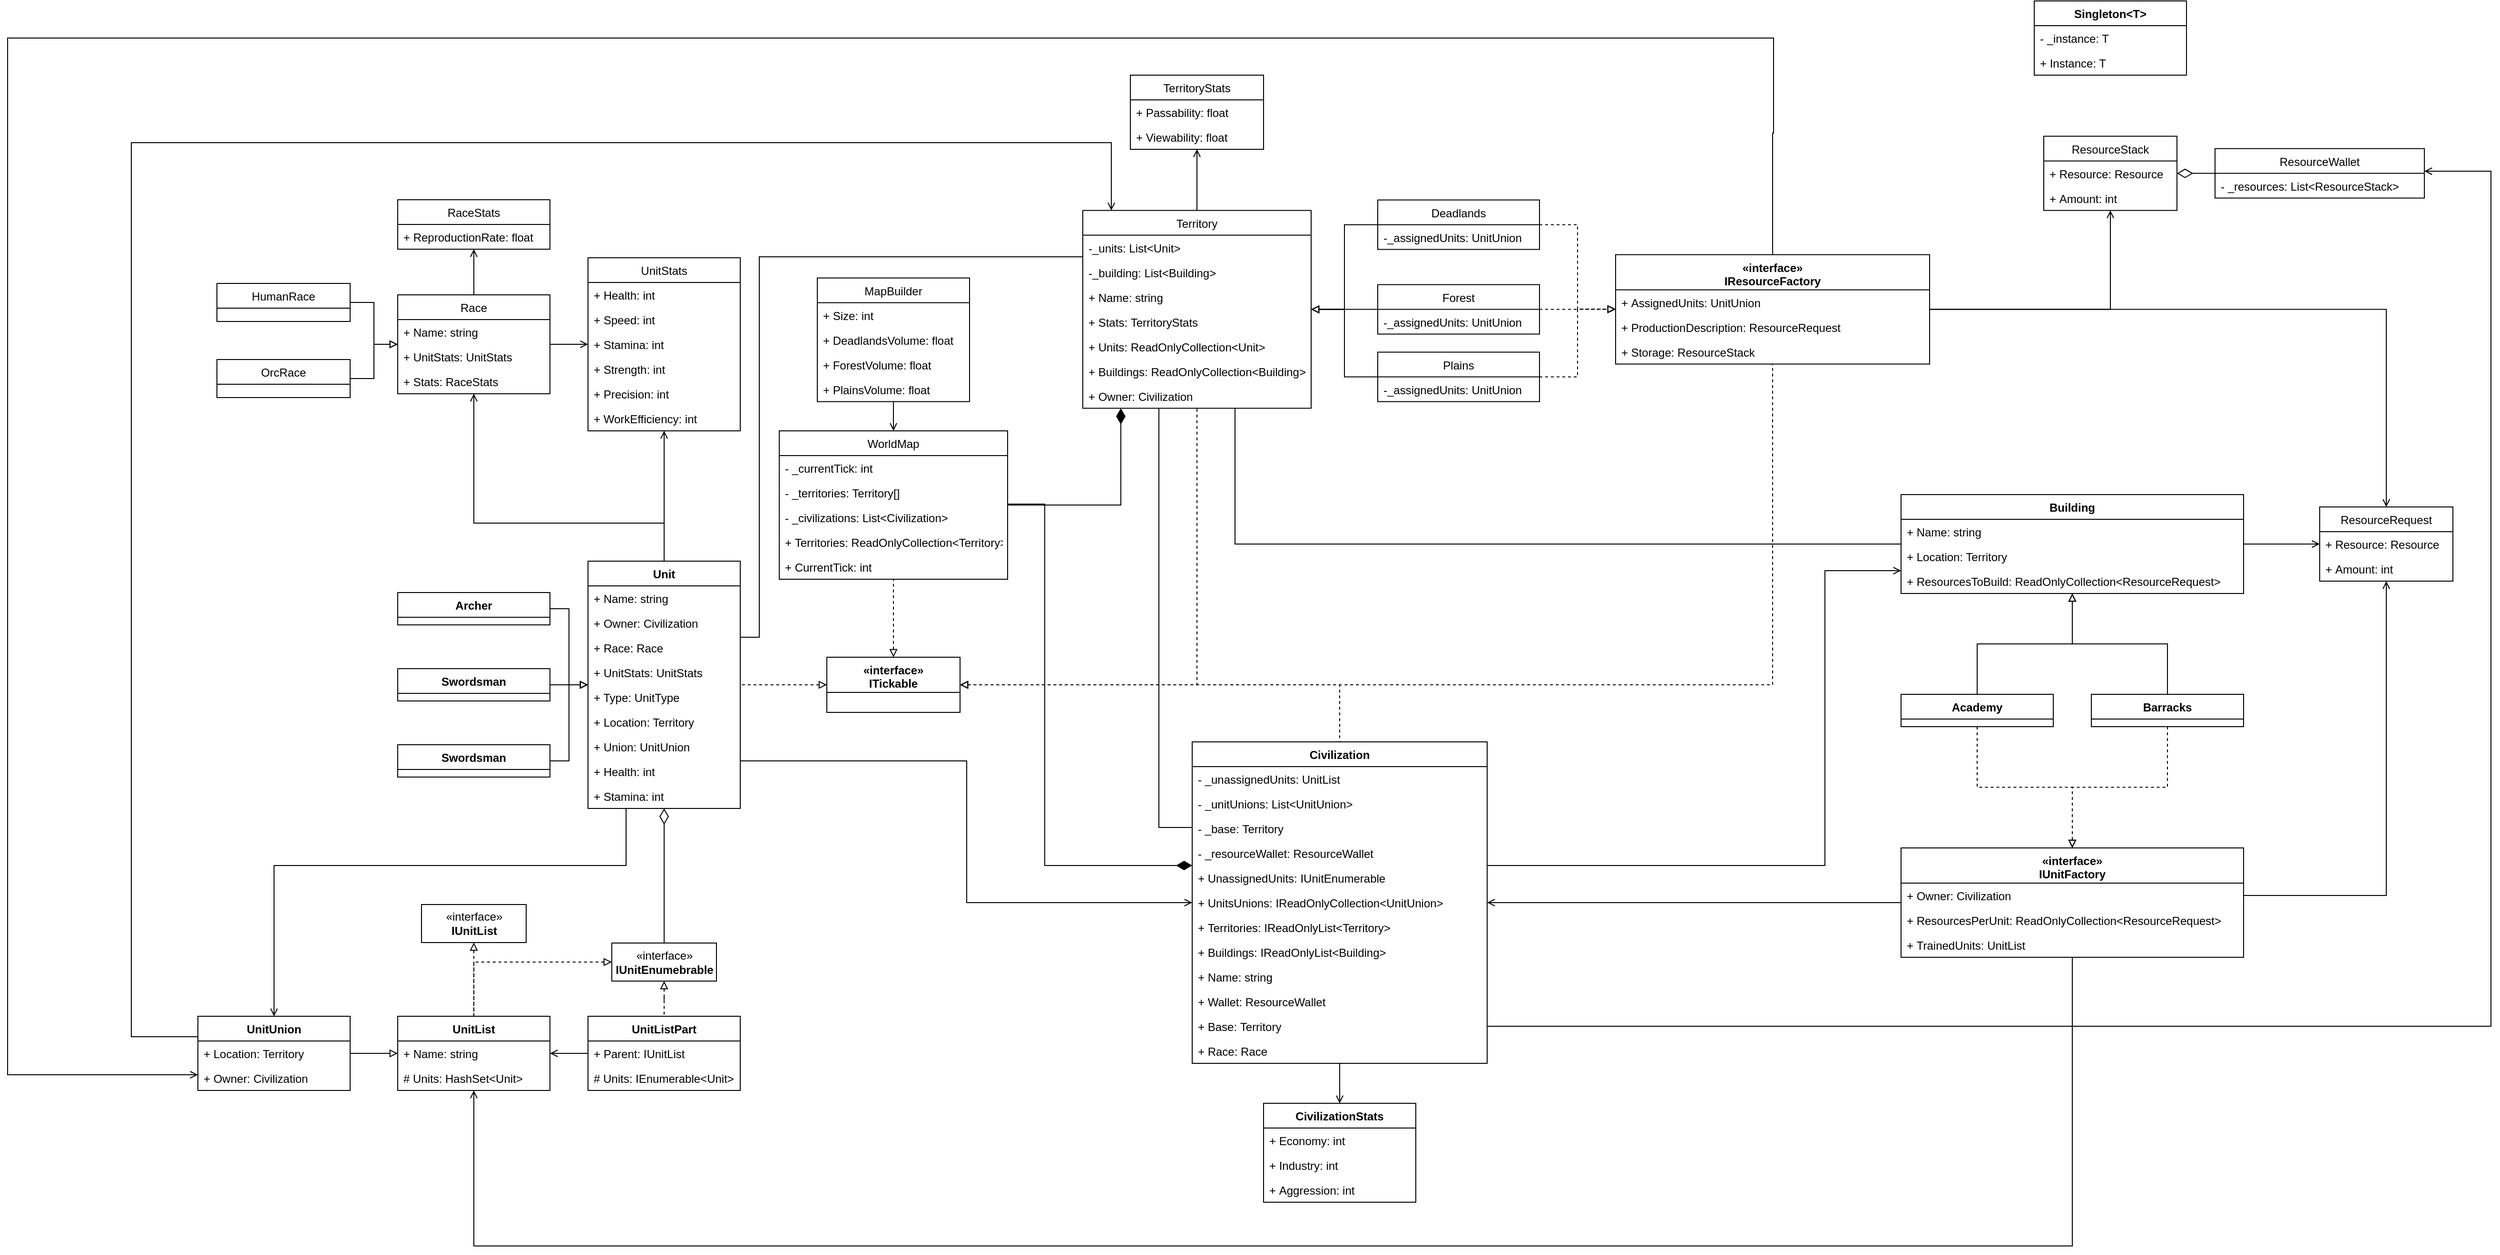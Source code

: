 <mxfile version="22.1.21" type="device">
  <diagram id="E22beOSA_Rtrl_2HzEDk" name="Страница 1">
    <mxGraphModel dx="2540" dy="1492" grid="1" gridSize="10" guides="1" tooltips="1" connect="1" arrows="1" fold="1" page="1" pageScale="1" pageWidth="827" pageHeight="1169" math="0" shadow="0">
      <root>
        <mxCell id="0" />
        <mxCell id="1" parent="0" />
        <mxCell id="HZ3qlkkEft9_iDEu5XRJ-214" style="edgeStyle=orthogonalEdgeStyle;rounded=0;orthogonalLoop=1;jettySize=auto;html=1;endArrow=open;endFill=0;" edge="1" parent="1" source="6" target="166">
          <mxGeometry relative="1" as="geometry" />
        </mxCell>
        <mxCell id="HZ3qlkkEft9_iDEu5XRJ-215" style="edgeStyle=orthogonalEdgeStyle;rounded=0;orthogonalLoop=1;jettySize=auto;html=1;endArrow=open;endFill=0;" edge="1" parent="1" source="6" target="108">
          <mxGeometry relative="1" as="geometry">
            <Array as="points">
              <mxPoint x="1120" y="1600" />
              <mxPoint x="920" y="1600" />
            </Array>
          </mxGeometry>
        </mxCell>
        <mxCell id="HZ3qlkkEft9_iDEu5XRJ-223" style="edgeStyle=orthogonalEdgeStyle;rounded=0;orthogonalLoop=1;jettySize=auto;html=1;endArrow=none;endFill=0;" edge="1" parent="1" source="6" target="130">
          <mxGeometry relative="1" as="geometry">
            <Array as="points">
              <mxPoint x="1220" y="1720" />
              <mxPoint x="1220" y="1320" />
            </Array>
          </mxGeometry>
        </mxCell>
        <mxCell id="HZ3qlkkEft9_iDEu5XRJ-224" style="edgeStyle=orthogonalEdgeStyle;rounded=0;orthogonalLoop=1;jettySize=auto;html=1;endArrow=open;endFill=0;" edge="1" parent="1" source="6" target="59">
          <mxGeometry relative="1" as="geometry">
            <Array as="points">
              <mxPoint x="1438" y="1850" />
              <mxPoint x="1438" y="1999" />
            </Array>
          </mxGeometry>
        </mxCell>
        <mxCell id="HZ3qlkkEft9_iDEu5XRJ-227" style="edgeStyle=orthogonalEdgeStyle;rounded=0;orthogonalLoop=1;jettySize=auto;html=1;endArrow=open;endFill=0;" edge="1" parent="1" source="6" target="46">
          <mxGeometry relative="1" as="geometry">
            <Array as="points">
              <mxPoint x="1080" y="1960" />
              <mxPoint x="710" y="1960" />
            </Array>
          </mxGeometry>
        </mxCell>
        <object label="Unit" hedietLinkedDataV1_path="../Units/Unit.cs" hedietLinkedDataV1_symbol="Unit" id="6">
          <mxCell style="swimlane;fontStyle=1;align=center;verticalAlign=top;childLayout=stackLayout;horizontal=1;startSize=26;horizontalStack=0;resizeParent=1;resizeParentMax=0;resizeLast=0;collapsible=1;marginBottom=0;" parent="1" vertex="1">
            <mxGeometry x="1040" y="1640" width="160" height="260" as="geometry">
              <mxRectangle x="260" y="160" width="60" height="30" as="alternateBounds" />
            </mxGeometry>
          </mxCell>
        </object>
        <mxCell id="7" value="+ Name: string" style="text;strokeColor=none;fillColor=none;align=left;verticalAlign=top;spacingLeft=4;spacingRight=4;overflow=hidden;rotatable=0;points=[[0,0.5],[1,0.5]];portConstraint=eastwest;" parent="6" vertex="1">
          <mxGeometry y="26" width="160" height="26" as="geometry" />
        </mxCell>
        <mxCell id="10" value="+ Owner: Civilization" style="text;strokeColor=none;fillColor=none;align=left;verticalAlign=top;spacingLeft=4;spacingRight=4;overflow=hidden;rotatable=0;points=[[0,0.5],[1,0.5]];portConstraint=eastwest;" parent="6" vertex="1">
          <mxGeometry y="52" width="160" height="26" as="geometry" />
        </mxCell>
        <mxCell id="13" value="+ Race: Race" style="text;strokeColor=none;fillColor=none;align=left;verticalAlign=top;spacingLeft=4;spacingRight=4;overflow=hidden;rotatable=0;points=[[0,0.5],[1,0.5]];portConstraint=eastwest;" parent="6" vertex="1">
          <mxGeometry y="78" width="160" height="26" as="geometry" />
        </mxCell>
        <mxCell id="14" value="+ UnitStats: UnitStats" style="text;strokeColor=none;fillColor=none;align=left;verticalAlign=top;spacingLeft=4;spacingRight=4;overflow=hidden;rotatable=0;points=[[0,0.5],[1,0.5]];portConstraint=eastwest;" parent="6" vertex="1">
          <mxGeometry y="104" width="160" height="26" as="geometry" />
        </mxCell>
        <mxCell id="32" value="+ Type: UnitType" style="text;strokeColor=none;fillColor=none;align=left;verticalAlign=top;spacingLeft=4;spacingRight=4;overflow=hidden;rotatable=0;points=[[0,0.5],[1,0.5]];portConstraint=eastwest;" parent="6" vertex="1">
          <mxGeometry y="130" width="160" height="26" as="geometry" />
        </mxCell>
        <mxCell id="15" value="+ Location: Territory" style="text;strokeColor=none;fillColor=none;align=left;verticalAlign=top;spacingLeft=4;spacingRight=4;overflow=hidden;rotatable=0;points=[[0,0.5],[1,0.5]];portConstraint=eastwest;" parent="6" vertex="1">
          <mxGeometry y="156" width="160" height="26" as="geometry" />
        </mxCell>
        <mxCell id="17" value="+ Union: UnitUnion" style="text;strokeColor=none;fillColor=none;align=left;verticalAlign=top;spacingLeft=4;spacingRight=4;overflow=hidden;rotatable=0;points=[[0,0.5],[1,0.5]];portConstraint=eastwest;" parent="6" vertex="1">
          <mxGeometry y="182" width="160" height="26" as="geometry" />
        </mxCell>
        <mxCell id="18" value="+ Health: int" style="text;strokeColor=none;fillColor=none;align=left;verticalAlign=top;spacingLeft=4;spacingRight=4;overflow=hidden;rotatable=0;points=[[0,0.5],[1,0.5]];portConstraint=eastwest;" parent="6" vertex="1">
          <mxGeometry y="208" width="160" height="26" as="geometry" />
        </mxCell>
        <mxCell id="12" value="+ Stamina: int" style="text;strokeColor=none;fillColor=none;align=left;verticalAlign=top;spacingLeft=4;spacingRight=4;overflow=hidden;rotatable=0;points=[[0,0.5],[1,0.5]];portConstraint=eastwest;" parent="6" vertex="1">
          <mxGeometry y="234" width="160" height="26" as="geometry" />
        </mxCell>
        <mxCell id="HZ3qlkkEft9_iDEu5XRJ-181" style="edgeStyle=orthogonalEdgeStyle;rounded=0;orthogonalLoop=1;jettySize=auto;html=1;endArrow=block;endFill=0;" edge="1" parent="1" source="19" target="6">
          <mxGeometry relative="1" as="geometry" />
        </mxCell>
        <object label="Archer" hedietLinkedDataV1_path="../Units/Unit.cs" hedietLinkedDataV1_symbol="Unit" id="19">
          <mxCell style="swimlane;fontStyle=1;align=center;verticalAlign=top;childLayout=stackLayout;horizontal=1;startSize=26;horizontalStack=0;resizeParent=1;resizeParentMax=0;resizeLast=0;collapsible=1;marginBottom=0;" parent="1" vertex="1">
            <mxGeometry x="840" y="1673" width="160" height="34" as="geometry">
              <mxRectangle x="380" y="40" width="60" height="30" as="alternateBounds" />
            </mxGeometry>
          </mxCell>
        </object>
        <mxCell id="HZ3qlkkEft9_iDEu5XRJ-183" style="edgeStyle=orthogonalEdgeStyle;rounded=0;orthogonalLoop=1;jettySize=auto;html=1;endArrow=block;endFill=0;" edge="1" parent="1" source="30" target="6">
          <mxGeometry relative="1" as="geometry" />
        </mxCell>
        <object label="Swordsman" hedietLinkedDataV1_path="../Units/Unit.cs" hedietLinkedDataV1_symbol="Unit" id="30">
          <mxCell style="swimlane;fontStyle=1;align=center;verticalAlign=top;childLayout=stackLayout;horizontal=1;startSize=26;horizontalStack=0;resizeParent=1;resizeParentMax=0;resizeLast=0;collapsible=1;marginBottom=0;" parent="1" vertex="1">
            <mxGeometry x="840" y="1833" width="160" height="34" as="geometry">
              <mxRectangle x="380" y="40" width="60" height="30" as="alternateBounds" />
            </mxGeometry>
          </mxCell>
        </object>
        <mxCell id="HZ3qlkkEft9_iDEu5XRJ-182" style="edgeStyle=orthogonalEdgeStyle;rounded=0;orthogonalLoop=1;jettySize=auto;html=1;endArrow=block;endFill=0;" edge="1" parent="1" source="33" target="6">
          <mxGeometry relative="1" as="geometry" />
        </mxCell>
        <object label="Swordsman" hedietLinkedDataV1_path="../Units/Unit.cs" hedietLinkedDataV1_symbol="Unit" id="33">
          <mxCell style="swimlane;fontStyle=1;align=center;verticalAlign=top;childLayout=stackLayout;horizontal=1;startSize=26;horizontalStack=0;resizeParent=1;resizeParentMax=0;resizeLast=0;collapsible=1;marginBottom=0;" parent="1" vertex="1">
            <mxGeometry x="840" y="1753" width="160" height="34" as="geometry">
              <mxRectangle x="380" y="40" width="60" height="30" as="alternateBounds" />
            </mxGeometry>
          </mxCell>
        </object>
        <mxCell id="HZ3qlkkEft9_iDEu5XRJ-175" style="edgeStyle=orthogonalEdgeStyle;rounded=0;orthogonalLoop=1;jettySize=auto;html=1;dashed=1;endArrow=none;endFill=0;startArrow=block;startFill=0;" edge="1" parent="1" source="36" target="38">
          <mxGeometry relative="1" as="geometry">
            <mxPoint x="1010" y="2021.5" as="sourcePoint" />
            <Array as="points">
              <mxPoint x="920" y="2061.5" />
            </Array>
          </mxGeometry>
        </mxCell>
        <mxCell id="HZ3qlkkEft9_iDEu5XRJ-176" style="edgeStyle=orthogonalEdgeStyle;rounded=0;orthogonalLoop=1;jettySize=auto;html=1;dashed=1;endArrow=none;endFill=0;startArrow=block;startFill=0;" edge="1" parent="1" source="36" target="43">
          <mxGeometry relative="1" as="geometry" />
        </mxCell>
        <mxCell id="HZ3qlkkEft9_iDEu5XRJ-207" style="edgeStyle=orthogonalEdgeStyle;rounded=0;orthogonalLoop=1;jettySize=auto;html=1;endArrow=diamondThin;endFill=0;endSize=14;" edge="1" parent="1" source="36" target="6">
          <mxGeometry relative="1" as="geometry" />
        </mxCell>
        <mxCell id="36" value="«interface»&lt;br&gt;&lt;b&gt;IUnitEnumebrable&lt;/b&gt;" style="html=1;" parent="1" vertex="1">
          <mxGeometry x="1065" y="2041.5" width="110" height="40" as="geometry" />
        </mxCell>
        <mxCell id="HZ3qlkkEft9_iDEu5XRJ-178" style="edgeStyle=orthogonalEdgeStyle;rounded=0;orthogonalLoop=1;jettySize=auto;html=1;dashed=1;endArrow=none;endFill=0;startArrow=block;startFill=0;" edge="1" parent="1" source="37" target="38">
          <mxGeometry relative="1" as="geometry" />
        </mxCell>
        <mxCell id="37" value="«interface»&lt;br&gt;&lt;b&gt;IUnitList&lt;/b&gt;" style="html=1;" parent="1" vertex="1">
          <mxGeometry x="865" y="2001" width="110" height="40" as="geometry" />
        </mxCell>
        <mxCell id="38" value="UnitList" style="swimlane;fontStyle=1;align=center;verticalAlign=top;childLayout=stackLayout;horizontal=1;startSize=26;horizontalStack=0;resizeParent=1;resizeParentMax=0;resizeLast=0;collapsible=1;marginBottom=0;" parent="1" vertex="1">
          <mxGeometry x="840" y="2118.5" width="160" height="78" as="geometry" />
        </mxCell>
        <mxCell id="39" value="+ Name: string" style="text;strokeColor=none;fillColor=none;align=left;verticalAlign=top;spacingLeft=4;spacingRight=4;overflow=hidden;rotatable=0;points=[[0,0.5],[1,0.5]];portConstraint=eastwest;" parent="38" vertex="1">
          <mxGeometry y="26" width="160" height="26" as="geometry" />
        </mxCell>
        <mxCell id="42" value="# Units: HashSet&lt;Unit&gt;" style="text;strokeColor=none;fillColor=none;align=left;verticalAlign=top;spacingLeft=4;spacingRight=4;overflow=hidden;rotatable=0;points=[[0,0.5],[1,0.5]];portConstraint=eastwest;" parent="38" vertex="1">
          <mxGeometry y="52" width="160" height="26" as="geometry" />
        </mxCell>
        <mxCell id="HZ3qlkkEft9_iDEu5XRJ-229" style="edgeStyle=orthogonalEdgeStyle;rounded=0;orthogonalLoop=1;jettySize=auto;html=1;endArrow=open;endFill=0;" edge="1" parent="1" source="43" target="38">
          <mxGeometry relative="1" as="geometry" />
        </mxCell>
        <mxCell id="43" value="UnitListPart" style="swimlane;fontStyle=1;align=center;verticalAlign=top;childLayout=stackLayout;horizontal=1;startSize=26;horizontalStack=0;resizeParent=1;resizeParentMax=0;resizeLast=0;collapsible=1;marginBottom=0;" parent="1" vertex="1">
          <mxGeometry x="1040" y="2118.5" width="160" height="78" as="geometry" />
        </mxCell>
        <mxCell id="44" value="+ Parent: IUnitList" style="text;strokeColor=none;fillColor=none;align=left;verticalAlign=top;spacingLeft=4;spacingRight=4;overflow=hidden;rotatable=0;points=[[0,0.5],[1,0.5]];portConstraint=eastwest;" parent="43" vertex="1">
          <mxGeometry y="26" width="160" height="26" as="geometry" />
        </mxCell>
        <mxCell id="45" value="# Units: IEnumerable&lt;Unit&gt;" style="text;strokeColor=none;fillColor=none;align=left;verticalAlign=top;spacingLeft=4;spacingRight=4;overflow=hidden;rotatable=0;points=[[0,0.5],[1,0.5]];portConstraint=eastwest;" parent="43" vertex="1">
          <mxGeometry y="52" width="160" height="26" as="geometry" />
        </mxCell>
        <mxCell id="HZ3qlkkEft9_iDEu5XRJ-180" style="edgeStyle=orthogonalEdgeStyle;rounded=0;orthogonalLoop=1;jettySize=auto;html=1;endArrow=block;endFill=0;" edge="1" parent="1" source="46" target="38">
          <mxGeometry relative="1" as="geometry" />
        </mxCell>
        <mxCell id="HZ3qlkkEft9_iDEu5XRJ-228" style="edgeStyle=orthogonalEdgeStyle;rounded=0;orthogonalLoop=1;jettySize=auto;html=1;endArrow=open;endFill=0;" edge="1" parent="1" source="46" target="130">
          <mxGeometry relative="1" as="geometry">
            <mxPoint x="520" y="1100" as="targetPoint" />
            <Array as="points">
              <mxPoint x="560" y="2140" />
              <mxPoint x="560" y="1200" />
              <mxPoint x="1590" y="1200" />
            </Array>
          </mxGeometry>
        </mxCell>
        <mxCell id="46" value="UnitUnion" style="swimlane;fontStyle=1;align=center;verticalAlign=top;childLayout=stackLayout;horizontal=1;startSize=26;horizontalStack=0;resizeParent=1;resizeParentMax=0;resizeLast=0;collapsible=1;marginBottom=0;" parent="1" vertex="1">
          <mxGeometry x="630" y="2118.5" width="160" height="78" as="geometry" />
        </mxCell>
        <mxCell id="47" value="+ Location: Territory" style="text;strokeColor=none;fillColor=none;align=left;verticalAlign=top;spacingLeft=4;spacingRight=4;overflow=hidden;rotatable=0;points=[[0,0.5],[1,0.5]];portConstraint=eastwest;" parent="46" vertex="1">
          <mxGeometry y="26" width="160" height="26" as="geometry" />
        </mxCell>
        <mxCell id="49" value="+ Owner: Civilization" style="text;strokeColor=none;fillColor=none;align=left;verticalAlign=top;spacingLeft=4;spacingRight=4;overflow=hidden;rotatable=0;points=[[0,0.5],[1,0.5]];portConstraint=eastwest;" parent="46" vertex="1">
          <mxGeometry y="52" width="160" height="26" as="geometry" />
        </mxCell>
        <mxCell id="HZ3qlkkEft9_iDEu5XRJ-219" style="edgeStyle=orthogonalEdgeStyle;rounded=0;orthogonalLoop=1;jettySize=auto;html=1;endArrow=open;endFill=0;" edge="1" parent="1" source="50" target="121">
          <mxGeometry relative="1" as="geometry" />
        </mxCell>
        <mxCell id="HZ3qlkkEft9_iDEu5XRJ-226" style="edgeStyle=orthogonalEdgeStyle;rounded=0;orthogonalLoop=1;jettySize=auto;html=1;endArrow=none;endFill=0;" edge="1" parent="1" source="50" target="130">
          <mxGeometry relative="1" as="geometry">
            <Array as="points">
              <mxPoint x="1720" y="1622" />
            </Array>
          </mxGeometry>
        </mxCell>
        <mxCell id="50" value="Building" style="swimlane;fontStyle=1;align=center;verticalAlign=top;childLayout=stackLayout;horizontal=1;startSize=26;horizontalStack=0;resizeParent=1;resizeParentMax=0;resizeLast=0;collapsible=1;marginBottom=0;" parent="1" vertex="1">
          <mxGeometry x="2420" y="1570" width="360" height="104" as="geometry" />
        </mxCell>
        <mxCell id="51" value="+ Name: string " style="text;strokeColor=none;fillColor=none;align=left;verticalAlign=top;spacingLeft=4;spacingRight=4;overflow=hidden;rotatable=0;points=[[0,0.5],[1,0.5]];portConstraint=eastwest;" parent="50" vertex="1">
          <mxGeometry y="26" width="360" height="26" as="geometry" />
        </mxCell>
        <mxCell id="54" value="+ Location: Territory " style="text;strokeColor=none;fillColor=none;align=left;verticalAlign=top;spacingLeft=4;spacingRight=4;overflow=hidden;rotatable=0;points=[[0,0.5],[1,0.5]];portConstraint=eastwest;" parent="50" vertex="1">
          <mxGeometry y="52" width="360" height="26" as="geometry" />
        </mxCell>
        <mxCell id="55" value="+ ResourcesToBuild: ReadOnlyCollection&lt;ResourceRequest&gt; " style="text;strokeColor=none;fillColor=none;align=left;verticalAlign=top;spacingLeft=4;spacingRight=4;overflow=hidden;rotatable=0;points=[[0,0.5],[1,0.5]];portConstraint=eastwest;" parent="50" vertex="1">
          <mxGeometry y="78" width="360" height="26" as="geometry" />
        </mxCell>
        <mxCell id="HZ3qlkkEft9_iDEu5XRJ-184" style="edgeStyle=orthogonalEdgeStyle;rounded=0;orthogonalLoop=1;jettySize=auto;html=1;endArrow=block;endFill=0;" edge="1" parent="1" source="57" target="50">
          <mxGeometry relative="1" as="geometry" />
        </mxCell>
        <mxCell id="HZ3qlkkEft9_iDEu5XRJ-186" style="edgeStyle=orthogonalEdgeStyle;rounded=0;orthogonalLoop=1;jettySize=auto;html=1;endArrow=block;endFill=0;dashed=1;" edge="1" parent="1" source="57" target="99">
          <mxGeometry relative="1" as="geometry" />
        </mxCell>
        <object label="Academy" hedietLinkedDataV1_path="../Units/Unit.cs" hedietLinkedDataV1_symbol="Unit" id="57">
          <mxCell style="swimlane;fontStyle=1;align=center;verticalAlign=top;childLayout=stackLayout;horizontal=1;startSize=26;horizontalStack=0;resizeParent=1;resizeParentMax=0;resizeLast=0;collapsible=1;marginBottom=0;" parent="1" vertex="1">
            <mxGeometry x="2420" y="1780" width="160" height="34" as="geometry">
              <mxRectangle x="380" y="40" width="60" height="30" as="alternateBounds" />
            </mxGeometry>
          </mxCell>
        </object>
        <mxCell id="HZ3qlkkEft9_iDEu5XRJ-185" style="edgeStyle=orthogonalEdgeStyle;rounded=0;orthogonalLoop=1;jettySize=auto;html=1;endArrow=block;endFill=0;" edge="1" parent="1" source="58" target="50">
          <mxGeometry relative="1" as="geometry" />
        </mxCell>
        <mxCell id="HZ3qlkkEft9_iDEu5XRJ-187" style="edgeStyle=orthogonalEdgeStyle;rounded=0;orthogonalLoop=1;jettySize=auto;html=1;endArrow=block;endFill=0;dashed=1;" edge="1" parent="1" source="58" target="99">
          <mxGeometry relative="1" as="geometry" />
        </mxCell>
        <object label="Barracks" hedietLinkedDataV1_path="../Units/Unit.cs" hedietLinkedDataV1_symbol="Unit" id="58">
          <mxCell style="swimlane;fontStyle=1;align=center;verticalAlign=top;childLayout=stackLayout;horizontal=1;startSize=26;horizontalStack=0;resizeParent=1;resizeParentMax=0;resizeLast=0;collapsible=1;marginBottom=0;" parent="1" vertex="1">
            <mxGeometry x="2620" y="1780" width="160" height="34" as="geometry">
              <mxRectangle x="380" y="40" width="60" height="30" as="alternateBounds" />
            </mxGeometry>
          </mxCell>
        </object>
        <mxCell id="HZ3qlkkEft9_iDEu5XRJ-210" style="edgeStyle=orthogonalEdgeStyle;rounded=0;orthogonalLoop=1;jettySize=auto;html=1;endArrow=open;endFill=0;" edge="1" parent="1" source="59" target="85">
          <mxGeometry relative="1" as="geometry" />
        </mxCell>
        <mxCell id="HZ3qlkkEft9_iDEu5XRJ-240" style="edgeStyle=orthogonalEdgeStyle;rounded=0;orthogonalLoop=1;jettySize=auto;html=1;endArrow=open;endFill=0;" edge="1" parent="1" source="59" target="50">
          <mxGeometry relative="1" as="geometry">
            <Array as="points">
              <mxPoint x="2340" y="1960" />
              <mxPoint x="2340" y="1650" />
            </Array>
          </mxGeometry>
        </mxCell>
        <object label="Civilization" hedietLinkedDataV1_path="../Units/Unit.cs" hedietLinkedDataV1_symbol="Unit" id="59">
          <mxCell style="swimlane;fontStyle=1;align=center;verticalAlign=top;childLayout=stackLayout;horizontal=1;startSize=26;horizontalStack=0;resizeParent=1;resizeParentMax=0;resizeLast=0;collapsible=1;marginBottom=0;" parent="1" vertex="1">
            <mxGeometry x="1675" y="1830" width="310" height="338" as="geometry">
              <mxRectangle x="260" y="160" width="60" height="30" as="alternateBounds" />
            </mxGeometry>
          </mxCell>
        </object>
        <mxCell id="60" value="- _unassignedUnits: UnitList" style="text;strokeColor=none;fillColor=none;align=left;verticalAlign=top;spacingLeft=4;spacingRight=4;overflow=hidden;rotatable=0;points=[[0,0.5],[1,0.5]];portConstraint=eastwest;" parent="59" vertex="1">
          <mxGeometry y="26" width="310" height="26" as="geometry" />
        </mxCell>
        <mxCell id="69" value="- _unitUnions: List&lt;UnitUnion&gt;" style="text;strokeColor=none;fillColor=none;align=left;verticalAlign=top;spacingLeft=4;spacingRight=4;overflow=hidden;rotatable=0;points=[[0,0.5],[1,0.5]];portConstraint=eastwest;" parent="59" vertex="1">
          <mxGeometry y="52" width="310" height="26" as="geometry" />
        </mxCell>
        <mxCell id="70" value="- _base: Territory" style="text;strokeColor=none;fillColor=none;align=left;verticalAlign=top;spacingLeft=4;spacingRight=4;overflow=hidden;rotatable=0;points=[[0,0.5],[1,0.5]];portConstraint=eastwest;" parent="59" vertex="1">
          <mxGeometry y="78" width="310" height="26" as="geometry" />
        </mxCell>
        <mxCell id="71" value="- _resourceWallet: ResourceWallet" style="text;strokeColor=none;fillColor=none;align=left;verticalAlign=top;spacingLeft=4;spacingRight=4;overflow=hidden;rotatable=0;points=[[0,0.5],[1,0.5]];portConstraint=eastwest;" parent="59" vertex="1">
          <mxGeometry y="104" width="310" height="26" as="geometry" />
        </mxCell>
        <mxCell id="76" value="+ UnassignedUnits: IUnitEnumerable" style="text;strokeColor=none;fillColor=none;align=left;verticalAlign=top;spacingLeft=4;spacingRight=4;overflow=hidden;rotatable=0;points=[[0,0.5],[1,0.5]];portConstraint=eastwest;" parent="59" vertex="1">
          <mxGeometry y="130" width="310" height="26" as="geometry" />
        </mxCell>
        <mxCell id="77" value="+ UnitsUnions: IReadOnlyCollection&lt;UnitUnion&gt;" style="text;strokeColor=none;fillColor=none;align=left;verticalAlign=top;spacingLeft=4;spacingRight=4;overflow=hidden;rotatable=0;points=[[0,0.5],[1,0.5]];portConstraint=eastwest;" parent="59" vertex="1">
          <mxGeometry y="156" width="310" height="26" as="geometry" />
        </mxCell>
        <mxCell id="78" value="+ Territories: IReadOnlyList&lt;Territory&gt;" style="text;strokeColor=none;fillColor=none;align=left;verticalAlign=top;spacingLeft=4;spacingRight=4;overflow=hidden;rotatable=0;points=[[0,0.5],[1,0.5]];portConstraint=eastwest;" parent="59" vertex="1">
          <mxGeometry y="182" width="310" height="26" as="geometry" />
        </mxCell>
        <mxCell id="79" value="+ Buildings: IReadOnlyList&lt;Building&gt;" style="text;strokeColor=none;fillColor=none;align=left;verticalAlign=top;spacingLeft=4;spacingRight=4;overflow=hidden;rotatable=0;points=[[0,0.5],[1,0.5]];portConstraint=eastwest;" parent="59" vertex="1">
          <mxGeometry y="208" width="310" height="26" as="geometry" />
        </mxCell>
        <mxCell id="81" value="+ Name: string" style="text;strokeColor=none;fillColor=none;align=left;verticalAlign=top;spacingLeft=4;spacingRight=4;overflow=hidden;rotatable=0;points=[[0,0.5],[1,0.5]];portConstraint=eastwest;" parent="59" vertex="1">
          <mxGeometry y="234" width="310" height="26" as="geometry" />
        </mxCell>
        <mxCell id="82" value="+ Wallet: ResourceWallet" style="text;strokeColor=none;fillColor=none;align=left;verticalAlign=top;spacingLeft=4;spacingRight=4;overflow=hidden;rotatable=0;points=[[0,0.5],[1,0.5]];portConstraint=eastwest;" parent="59" vertex="1">
          <mxGeometry y="260" width="310" height="26" as="geometry" />
        </mxCell>
        <mxCell id="83" value="+ Base: Territory" style="text;strokeColor=none;fillColor=none;align=left;verticalAlign=top;spacingLeft=4;spacingRight=4;overflow=hidden;rotatable=0;points=[[0,0.5],[1,0.5]];portConstraint=eastwest;" parent="59" vertex="1">
          <mxGeometry y="286" width="310" height="26" as="geometry" />
        </mxCell>
        <mxCell id="84" value="+ Race: Race" style="text;strokeColor=none;fillColor=none;align=left;verticalAlign=top;spacingLeft=4;spacingRight=4;overflow=hidden;rotatable=0;points=[[0,0.5],[1,0.5]];portConstraint=eastwest;" parent="59" vertex="1">
          <mxGeometry y="312" width="310" height="26" as="geometry" />
        </mxCell>
        <mxCell id="85" value="CivilizationStats" style="swimlane;fontStyle=1;align=center;verticalAlign=top;childLayout=stackLayout;horizontal=1;startSize=26;horizontalStack=0;resizeParent=1;resizeParentMax=0;resizeLast=0;collapsible=1;marginBottom=0;" parent="1" vertex="1">
          <mxGeometry x="1750" y="2210" width="160" height="104" as="geometry" />
        </mxCell>
        <mxCell id="86" value="+ Economy: int" style="text;strokeColor=none;fillColor=none;align=left;verticalAlign=top;spacingLeft=4;spacingRight=4;overflow=hidden;rotatable=0;points=[[0,0.5],[1,0.5]];portConstraint=eastwest;" parent="85" vertex="1">
          <mxGeometry y="26" width="160" height="26" as="geometry" />
        </mxCell>
        <mxCell id="91" value="+ Industry: int" style="text;strokeColor=none;fillColor=none;align=left;verticalAlign=top;spacingLeft=4;spacingRight=4;overflow=hidden;rotatable=0;points=[[0,0.5],[1,0.5]];portConstraint=eastwest;" parent="85" vertex="1">
          <mxGeometry y="52" width="160" height="26" as="geometry" />
        </mxCell>
        <mxCell id="92" value="+ Aggression: int" style="text;strokeColor=none;fillColor=none;align=left;verticalAlign=top;spacingLeft=4;spacingRight=4;overflow=hidden;rotatable=0;points=[[0,0.5],[1,0.5]];portConstraint=eastwest;" parent="85" vertex="1">
          <mxGeometry y="78" width="160" height="26" as="geometry" />
        </mxCell>
        <mxCell id="HZ3qlkkEft9_iDEu5XRJ-232" style="edgeStyle=orthogonalEdgeStyle;rounded=0;orthogonalLoop=1;jettySize=auto;html=1;endArrow=open;endFill=0;" edge="1" parent="1" source="95" target="46">
          <mxGeometry relative="1" as="geometry">
            <mxPoint x="480" y="2210" as="targetPoint" />
            <Array as="points">
              <mxPoint x="2285" y="1190" />
              <mxPoint x="2286" y="1190" />
              <mxPoint x="2286" y="1090" />
              <mxPoint x="430" y="1090" />
              <mxPoint x="430" y="2180" />
            </Array>
          </mxGeometry>
        </mxCell>
        <mxCell id="HZ3qlkkEft9_iDEu5XRJ-236" style="edgeStyle=orthogonalEdgeStyle;rounded=0;orthogonalLoop=1;jettySize=auto;html=1;endArrow=open;endFill=0;" edge="1" parent="1" source="95" target="121">
          <mxGeometry relative="1" as="geometry" />
        </mxCell>
        <mxCell id="HZ3qlkkEft9_iDEu5XRJ-237" style="edgeStyle=orthogonalEdgeStyle;rounded=0;orthogonalLoop=1;jettySize=auto;html=1;endArrow=open;endFill=0;" edge="1" parent="1" source="95" target="124">
          <mxGeometry relative="1" as="geometry" />
        </mxCell>
        <mxCell id="95" value="«interface»&#xa;IResourceFactory" style="swimlane;fontStyle=1;align=center;verticalAlign=top;childLayout=stackLayout;horizontal=1;startSize=37;horizontalStack=0;resizeParent=1;resizeParentMax=0;resizeLast=0;collapsible=1;marginBottom=0;" parent="1" vertex="1">
          <mxGeometry x="2120" y="1317.75" width="330" height="115" as="geometry" />
        </mxCell>
        <mxCell id="96" value="+ AssignedUnits: UnitUnion " style="text;strokeColor=none;fillColor=none;align=left;verticalAlign=top;spacingLeft=4;spacingRight=4;overflow=hidden;rotatable=0;points=[[0,0.5],[1,0.5]];portConstraint=eastwest;" parent="95" vertex="1">
          <mxGeometry y="37" width="330" height="26" as="geometry" />
        </mxCell>
        <mxCell id="97" value="+ ProductionDescription: ResourceRequest " style="text;strokeColor=none;fillColor=none;align=left;verticalAlign=top;spacingLeft=4;spacingRight=4;overflow=hidden;rotatable=0;points=[[0,0.5],[1,0.5]];portConstraint=eastwest;" parent="95" vertex="1">
          <mxGeometry y="63" width="330" height="26" as="geometry" />
        </mxCell>
        <mxCell id="98" value="+ Storage: ResourceStack" style="text;strokeColor=none;fillColor=none;align=left;verticalAlign=top;spacingLeft=4;spacingRight=4;overflow=hidden;rotatable=0;points=[[0,0.5],[1,0.5]];portConstraint=eastwest;" parent="95" vertex="1">
          <mxGeometry y="89" width="330" height="26" as="geometry" />
        </mxCell>
        <mxCell id="HZ3qlkkEft9_iDEu5XRJ-217" style="edgeStyle=orthogonalEdgeStyle;rounded=0;orthogonalLoop=1;jettySize=auto;html=1;endArrow=open;endFill=0;" edge="1" parent="1" source="99" target="59">
          <mxGeometry relative="1" as="geometry" />
        </mxCell>
        <mxCell id="HZ3qlkkEft9_iDEu5XRJ-239" style="edgeStyle=orthogonalEdgeStyle;rounded=0;orthogonalLoop=1;jettySize=auto;html=1;endArrow=open;endFill=0;" edge="1" parent="1" source="99" target="38">
          <mxGeometry relative="1" as="geometry">
            <mxPoint x="2600" y="2400.0" as="targetPoint" />
            <Array as="points">
              <mxPoint x="2600" y="2360" />
              <mxPoint x="920" y="2360" />
            </Array>
          </mxGeometry>
        </mxCell>
        <mxCell id="99" value="«interface»&#xa;IUnitFactory" style="swimlane;fontStyle=1;align=center;verticalAlign=top;childLayout=stackLayout;horizontal=1;startSize=37;horizontalStack=0;resizeParent=1;resizeParentMax=0;resizeLast=0;collapsible=1;marginBottom=0;" parent="1" vertex="1">
          <mxGeometry x="2420" y="1941.5" width="360" height="115" as="geometry" />
        </mxCell>
        <mxCell id="100" value="+ Owner: Civilization " style="text;strokeColor=none;fillColor=none;align=left;verticalAlign=top;spacingLeft=4;spacingRight=4;overflow=hidden;rotatable=0;points=[[0,0.5],[1,0.5]];portConstraint=eastwest;" parent="99" vertex="1">
          <mxGeometry y="37" width="360" height="26" as="geometry" />
        </mxCell>
        <mxCell id="101" value="+ ResourcesPerUnit: ReadOnlyCollection&lt;ResourceRequest&gt; " style="text;strokeColor=none;fillColor=none;align=left;verticalAlign=top;spacingLeft=4;spacingRight=4;overflow=hidden;rotatable=0;points=[[0,0.5],[1,0.5]];portConstraint=eastwest;" parent="99" vertex="1">
          <mxGeometry y="63" width="360" height="26" as="geometry" />
        </mxCell>
        <mxCell id="102" value="+ TrainedUnits: UnitList" style="text;strokeColor=none;fillColor=none;align=left;verticalAlign=top;spacingLeft=4;spacingRight=4;overflow=hidden;rotatable=0;points=[[0,0.5],[1,0.5]];portConstraint=eastwest;" parent="99" vertex="1">
          <mxGeometry y="89" width="360" height="26" as="geometry" />
        </mxCell>
        <mxCell id="103" value="Singleton&lt;T&gt;" style="swimlane;fontStyle=1;align=center;verticalAlign=top;childLayout=stackLayout;horizontal=1;startSize=26;horizontalStack=0;resizeParent=1;resizeParentMax=0;resizeLast=0;collapsible=1;marginBottom=0;" parent="1" vertex="1">
          <mxGeometry x="2560" y="1051" width="160" height="78" as="geometry" />
        </mxCell>
        <mxCell id="104" value="- _instance: T" style="text;strokeColor=none;fillColor=none;align=left;verticalAlign=top;spacingLeft=4;spacingRight=4;overflow=hidden;rotatable=0;points=[[0,0.5],[1,0.5]];portConstraint=eastwest;" parent="103" vertex="1">
          <mxGeometry y="26" width="160" height="26" as="geometry" />
        </mxCell>
        <mxCell id="107" value="+ Instance: T" style="text;strokeColor=none;fillColor=none;align=left;verticalAlign=top;spacingLeft=4;spacingRight=4;overflow=hidden;rotatable=0;points=[[0,0.5],[1,0.5]];portConstraint=eastwest;" parent="103" vertex="1">
          <mxGeometry y="52" width="160" height="26" as="geometry" />
        </mxCell>
        <mxCell id="HZ3qlkkEft9_iDEu5XRJ-212" style="edgeStyle=orthogonalEdgeStyle;rounded=0;orthogonalLoop=1;jettySize=auto;html=1;endArrow=open;endFill=0;" edge="1" parent="1" source="108" target="112">
          <mxGeometry relative="1" as="geometry" />
        </mxCell>
        <mxCell id="HZ3qlkkEft9_iDEu5XRJ-220" value="" style="edgeStyle=orthogonalEdgeStyle;rounded=0;orthogonalLoop=1;jettySize=auto;html=1;endArrow=open;endFill=0;" edge="1" parent="1" source="108" target="171">
          <mxGeometry relative="1" as="geometry" />
        </mxCell>
        <mxCell id="108" value="Race" style="swimlane;fontStyle=0;childLayout=stackLayout;horizontal=1;startSize=26;fillColor=none;horizontalStack=0;resizeParent=1;resizeParentMax=0;resizeLast=0;collapsible=1;marginBottom=0;" parent="1" vertex="1">
          <mxGeometry x="840" y="1360" width="160" height="104" as="geometry" />
        </mxCell>
        <mxCell id="109" value="+ Name: string" style="text;strokeColor=none;fillColor=none;align=left;verticalAlign=top;spacingLeft=4;spacingRight=4;overflow=hidden;rotatable=0;points=[[0,0.5],[1,0.5]];portConstraint=eastwest;" parent="108" vertex="1">
          <mxGeometry y="26" width="160" height="26" as="geometry" />
        </mxCell>
        <mxCell id="110" value="+ UnitStats: UnitStats" style="text;strokeColor=none;fillColor=none;align=left;verticalAlign=top;spacingLeft=4;spacingRight=4;overflow=hidden;rotatable=0;points=[[0,0.5],[1,0.5]];portConstraint=eastwest;" parent="108" vertex="1">
          <mxGeometry y="52" width="160" height="26" as="geometry" />
        </mxCell>
        <mxCell id="111" value="+ Stats: RaceStats" style="text;strokeColor=none;fillColor=none;align=left;verticalAlign=top;spacingLeft=4;spacingRight=4;overflow=hidden;rotatable=0;points=[[0,0.5],[1,0.5]];portConstraint=eastwest;" parent="108" vertex="1">
          <mxGeometry y="78" width="160" height="26" as="geometry" />
        </mxCell>
        <mxCell id="112" value="RaceStats" style="swimlane;fontStyle=0;childLayout=stackLayout;horizontal=1;startSize=26;fillColor=none;horizontalStack=0;resizeParent=1;resizeParentMax=0;resizeLast=0;collapsible=1;marginBottom=0;" parent="1" vertex="1">
          <mxGeometry x="840" y="1260" width="160" height="52" as="geometry" />
        </mxCell>
        <mxCell id="115" value="+ ReproductionRate: float" style="text;strokeColor=none;fillColor=none;align=left;verticalAlign=top;spacingLeft=4;spacingRight=4;overflow=hidden;rotatable=0;points=[[0,0.5],[1,0.5]];portConstraint=eastwest;" parent="112" vertex="1">
          <mxGeometry y="26" width="160" height="26" as="geometry" />
        </mxCell>
        <mxCell id="HZ3qlkkEft9_iDEu5XRJ-189" style="edgeStyle=orthogonalEdgeStyle;rounded=0;orthogonalLoop=1;jettySize=auto;html=1;endArrow=block;endFill=0;" edge="1" parent="1" source="116" target="108">
          <mxGeometry relative="1" as="geometry" />
        </mxCell>
        <mxCell id="116" value="HumanRace" style="swimlane;fontStyle=0;childLayout=stackLayout;horizontal=1;startSize=26;fillColor=none;horizontalStack=0;resizeParent=1;resizeParentMax=0;resizeLast=0;collapsible=1;marginBottom=0;" parent="1" vertex="1">
          <mxGeometry x="650" y="1348" width="140" height="40" as="geometry" />
        </mxCell>
        <mxCell id="HZ3qlkkEft9_iDEu5XRJ-188" style="edgeStyle=orthogonalEdgeStyle;rounded=0;orthogonalLoop=1;jettySize=auto;html=1;endArrow=block;endFill=0;" edge="1" parent="1" source="120" target="108">
          <mxGeometry relative="1" as="geometry" />
        </mxCell>
        <mxCell id="120" value="OrcRace" style="swimlane;fontStyle=0;childLayout=stackLayout;horizontal=1;startSize=26;fillColor=none;horizontalStack=0;resizeParent=1;resizeParentMax=0;resizeLast=0;collapsible=1;marginBottom=0;" parent="1" vertex="1">
          <mxGeometry x="650" y="1428" width="140" height="40" as="geometry" />
        </mxCell>
        <mxCell id="121" value="ResourceRequest" style="swimlane;fontStyle=0;childLayout=stackLayout;horizontal=1;startSize=26;fillColor=none;horizontalStack=0;resizeParent=1;resizeParentMax=0;resizeLast=0;collapsible=1;marginBottom=0;" parent="1" vertex="1">
          <mxGeometry x="2860" y="1583" width="140" height="78" as="geometry" />
        </mxCell>
        <mxCell id="122" value="+ Resource: Resource" style="text;strokeColor=none;fillColor=none;align=left;verticalAlign=top;spacingLeft=4;spacingRight=4;overflow=hidden;rotatable=0;points=[[0,0.5],[1,0.5]];portConstraint=eastwest;" parent="121" vertex="1">
          <mxGeometry y="26" width="140" height="26" as="geometry" />
        </mxCell>
        <mxCell id="123" value="+ Amount: int" style="text;strokeColor=none;fillColor=none;align=left;verticalAlign=top;spacingLeft=4;spacingRight=4;overflow=hidden;rotatable=0;points=[[0,0.5],[1,0.5]];portConstraint=eastwest;" parent="121" vertex="1">
          <mxGeometry y="52" width="140" height="26" as="geometry" />
        </mxCell>
        <mxCell id="124" value="ResourceStack" style="swimlane;fontStyle=0;childLayout=stackLayout;horizontal=1;startSize=26;fillColor=none;horizontalStack=0;resizeParent=1;resizeParentMax=0;resizeLast=0;collapsible=1;marginBottom=0;" parent="1" vertex="1">
          <mxGeometry x="2570" y="1193.25" width="140" height="78" as="geometry" />
        </mxCell>
        <mxCell id="125" value="+ Resource: Resource" style="text;strokeColor=none;fillColor=none;align=left;verticalAlign=top;spacingLeft=4;spacingRight=4;overflow=hidden;rotatable=0;points=[[0,0.5],[1,0.5]];portConstraint=eastwest;" parent="124" vertex="1">
          <mxGeometry y="26" width="140" height="26" as="geometry" />
        </mxCell>
        <mxCell id="126" value="+ Amount: int" style="text;strokeColor=none;fillColor=none;align=left;verticalAlign=top;spacingLeft=4;spacingRight=4;overflow=hidden;rotatable=0;points=[[0,0.5],[1,0.5]];portConstraint=eastwest;" parent="124" vertex="1">
          <mxGeometry y="52" width="140" height="26" as="geometry" />
        </mxCell>
        <mxCell id="HZ3qlkkEft9_iDEu5XRJ-208" style="edgeStyle=orthogonalEdgeStyle;rounded=0;orthogonalLoop=1;jettySize=auto;html=1;endArrow=diamondThin;endFill=0;endSize=14;" edge="1" parent="1" source="127" target="124">
          <mxGeometry relative="1" as="geometry" />
        </mxCell>
        <mxCell id="127" value="ResourceWallet" style="swimlane;fontStyle=0;childLayout=stackLayout;horizontal=1;startSize=26;fillColor=none;horizontalStack=0;resizeParent=1;resizeParentMax=0;resizeLast=0;collapsible=1;marginBottom=0;" parent="1" vertex="1">
          <mxGeometry x="2750" y="1206.25" width="220" height="52" as="geometry" />
        </mxCell>
        <mxCell id="128" value="- _resources: List&lt;ResourceStack&gt;" style="text;strokeColor=none;fillColor=none;align=left;verticalAlign=top;spacingLeft=4;spacingRight=4;overflow=hidden;rotatable=0;points=[[0,0.5],[1,0.5]];portConstraint=eastwest;" parent="127" vertex="1">
          <mxGeometry y="26" width="220" height="26" as="geometry" />
        </mxCell>
        <mxCell id="HZ3qlkkEft9_iDEu5XRJ-225" style="edgeStyle=orthogonalEdgeStyle;rounded=0;orthogonalLoop=1;jettySize=auto;html=1;endArrow=open;endFill=0;" edge="1" parent="1" source="130" target="138">
          <mxGeometry relative="1" as="geometry" />
        </mxCell>
        <mxCell id="HZ3qlkkEft9_iDEu5XRJ-233" style="edgeStyle=orthogonalEdgeStyle;rounded=0;orthogonalLoop=1;jettySize=auto;html=1;endArrow=none;endFill=0;" edge="1" parent="1" source="130" target="59">
          <mxGeometry relative="1" as="geometry">
            <Array as="points">
              <mxPoint x="1640" y="1920" />
            </Array>
          </mxGeometry>
        </mxCell>
        <mxCell id="130" value="Territory" style="swimlane;fontStyle=0;childLayout=stackLayout;horizontal=1;startSize=26;fillColor=none;horizontalStack=0;resizeParent=1;resizeParentMax=0;resizeLast=0;collapsible=1;marginBottom=0;" parent="1" vertex="1">
          <mxGeometry x="1560" y="1271.25" width="240" height="208" as="geometry" />
        </mxCell>
        <mxCell id="131" value="-_units: List&lt;Unit&gt;" style="text;strokeColor=none;fillColor=none;align=left;verticalAlign=top;spacingLeft=4;spacingRight=4;overflow=hidden;rotatable=0;points=[[0,0.5],[1,0.5]];portConstraint=eastwest;" parent="130" vertex="1">
          <mxGeometry y="26" width="240" height="26" as="geometry" />
        </mxCell>
        <mxCell id="134" value="-_building: List&lt;Building&gt;" style="text;strokeColor=none;fillColor=none;align=left;verticalAlign=top;spacingLeft=4;spacingRight=4;overflow=hidden;rotatable=0;points=[[0,0.5],[1,0.5]];portConstraint=eastwest;" parent="130" vertex="1">
          <mxGeometry y="52" width="240" height="26" as="geometry" />
        </mxCell>
        <mxCell id="132" value="+ Name: string" style="text;strokeColor=none;fillColor=none;align=left;verticalAlign=top;spacingLeft=4;spacingRight=4;overflow=hidden;rotatable=0;points=[[0,0.5],[1,0.5]];portConstraint=eastwest;" parent="130" vertex="1">
          <mxGeometry y="78" width="240" height="26" as="geometry" />
        </mxCell>
        <mxCell id="133" value="+ Stats: TerritoryStats" style="text;strokeColor=none;fillColor=none;align=left;verticalAlign=top;spacingLeft=4;spacingRight=4;overflow=hidden;rotatable=0;points=[[0,0.5],[1,0.5]];portConstraint=eastwest;" parent="130" vertex="1">
          <mxGeometry y="104" width="240" height="26" as="geometry" />
        </mxCell>
        <mxCell id="135" value="+ Units: ReadOnlyCollection&lt;Unit&gt;" style="text;strokeColor=none;fillColor=none;align=left;verticalAlign=top;spacingLeft=4;spacingRight=4;overflow=hidden;rotatable=0;points=[[0,0.5],[1,0.5]];portConstraint=eastwest;" parent="130" vertex="1">
          <mxGeometry y="130" width="240" height="26" as="geometry" />
        </mxCell>
        <mxCell id="136" value="+ Buildings: ReadOnlyCollection&lt;Building&gt;" style="text;strokeColor=none;fillColor=none;align=left;verticalAlign=top;spacingLeft=4;spacingRight=4;overflow=hidden;rotatable=0;points=[[0,0.5],[1,0.5]];portConstraint=eastwest;" parent="130" vertex="1">
          <mxGeometry y="156" width="240" height="26" as="geometry" />
        </mxCell>
        <mxCell id="137" value="+ Owner: Civilization" style="text;strokeColor=none;fillColor=none;align=left;verticalAlign=top;spacingLeft=4;spacingRight=4;overflow=hidden;rotatable=0;points=[[0,0.5],[1,0.5]];portConstraint=eastwest;" parent="130" vertex="1">
          <mxGeometry y="182" width="240" height="26" as="geometry" />
        </mxCell>
        <mxCell id="138" value="TerritoryStats" style="swimlane;fontStyle=0;childLayout=stackLayout;horizontal=1;startSize=26;fillColor=none;horizontalStack=0;resizeParent=1;resizeParentMax=0;resizeLast=0;collapsible=1;marginBottom=0;" parent="1" vertex="1">
          <mxGeometry x="1610" y="1129" width="140" height="78" as="geometry" />
        </mxCell>
        <mxCell id="139" value="+ Passability: float" style="text;strokeColor=none;fillColor=none;align=left;verticalAlign=top;spacingLeft=4;spacingRight=4;overflow=hidden;rotatable=0;points=[[0,0.5],[1,0.5]];portConstraint=eastwest;" parent="138" vertex="1">
          <mxGeometry y="26" width="140" height="26" as="geometry" />
        </mxCell>
        <mxCell id="140" value="+ Viewability: float" style="text;strokeColor=none;fillColor=none;align=left;verticalAlign=top;spacingLeft=4;spacingRight=4;overflow=hidden;rotatable=0;points=[[0,0.5],[1,0.5]];portConstraint=eastwest;" parent="138" vertex="1">
          <mxGeometry y="52" width="140" height="26" as="geometry" />
        </mxCell>
        <mxCell id="HZ3qlkkEft9_iDEu5XRJ-209" style="edgeStyle=orthogonalEdgeStyle;rounded=0;orthogonalLoop=1;jettySize=auto;html=1;endArrow=diamondThin;endFill=1;endSize=14;" edge="1" parent="1" source="142" target="130">
          <mxGeometry relative="1" as="geometry">
            <Array as="points">
              <mxPoint x="1600" y="1581" />
            </Array>
          </mxGeometry>
        </mxCell>
        <mxCell id="HZ3qlkkEft9_iDEu5XRJ-230" style="edgeStyle=orthogonalEdgeStyle;rounded=0;orthogonalLoop=1;jettySize=auto;html=1;endArrow=diamondThin;endFill=1;endSize=14;" edge="1" parent="1" source="142" target="59">
          <mxGeometry relative="1" as="geometry">
            <Array as="points">
              <mxPoint x="1520" y="1580" />
              <mxPoint x="1520" y="1960" />
            </Array>
          </mxGeometry>
        </mxCell>
        <mxCell id="142" value="WorldMap" style="swimlane;fontStyle=0;childLayout=stackLayout;horizontal=1;startSize=26;fillColor=none;horizontalStack=0;resizeParent=1;resizeParentMax=0;resizeLast=0;collapsible=1;marginBottom=0;" parent="1" vertex="1">
          <mxGeometry x="1241" y="1503" width="240" height="156" as="geometry" />
        </mxCell>
        <mxCell id="143" value="- _currentTick: int" style="text;strokeColor=none;fillColor=none;align=left;verticalAlign=top;spacingLeft=4;spacingRight=4;overflow=hidden;rotatable=0;points=[[0,0.5],[1,0.5]];portConstraint=eastwest;" parent="142" vertex="1">
          <mxGeometry y="26" width="240" height="26" as="geometry" />
        </mxCell>
        <mxCell id="144" value="- _territories: Territory[]" style="text;strokeColor=none;fillColor=none;align=left;verticalAlign=top;spacingLeft=4;spacingRight=4;overflow=hidden;rotatable=0;points=[[0,0.5],[1,0.5]];portConstraint=eastwest;" parent="142" vertex="1">
          <mxGeometry y="52" width="240" height="26" as="geometry" />
        </mxCell>
        <mxCell id="145" value="- _civilizations: List&lt;Civilization&gt;" style="text;strokeColor=none;fillColor=none;align=left;verticalAlign=top;spacingLeft=4;spacingRight=4;overflow=hidden;rotatable=0;points=[[0,0.5],[1,0.5]];portConstraint=eastwest;" parent="142" vertex="1">
          <mxGeometry y="78" width="240" height="26" as="geometry" />
        </mxCell>
        <mxCell id="146" value="+ Territories: ReadOnlyCollection&lt;Territory&gt;" style="text;strokeColor=none;fillColor=none;align=left;verticalAlign=top;spacingLeft=4;spacingRight=4;overflow=hidden;rotatable=0;points=[[0,0.5],[1,0.5]];portConstraint=eastwest;" parent="142" vertex="1">
          <mxGeometry y="104" width="240" height="26" as="geometry" />
        </mxCell>
        <mxCell id="147" value="+ CurrentTick: int" style="text;strokeColor=none;fillColor=none;align=left;verticalAlign=top;spacingLeft=4;spacingRight=4;overflow=hidden;rotatable=0;points=[[0,0.5],[1,0.5]];portConstraint=eastwest;" parent="142" vertex="1">
          <mxGeometry y="130" width="240" height="26" as="geometry" />
        </mxCell>
        <mxCell id="HZ3qlkkEft9_iDEu5XRJ-190" style="edgeStyle=orthogonalEdgeStyle;rounded=0;orthogonalLoop=1;jettySize=auto;html=1;endArrow=block;endFill=0;" edge="1" parent="1" source="148" target="130">
          <mxGeometry relative="1" as="geometry" />
        </mxCell>
        <mxCell id="HZ3qlkkEft9_iDEu5XRJ-196" style="edgeStyle=orthogonalEdgeStyle;rounded=0;orthogonalLoop=1;jettySize=auto;html=1;endArrow=block;endFill=0;dashed=1;" edge="1" parent="1" source="148" target="95">
          <mxGeometry relative="1" as="geometry">
            <Array as="points">
              <mxPoint x="2080" y="1446" />
              <mxPoint x="2080" y="1375" />
            </Array>
          </mxGeometry>
        </mxCell>
        <mxCell id="148" value="Plains" style="swimlane;fontStyle=0;childLayout=stackLayout;horizontal=1;startSize=26;fillColor=none;horizontalStack=0;resizeParent=1;resizeParentMax=0;resizeLast=0;collapsible=1;marginBottom=0;" parent="1" vertex="1">
          <mxGeometry x="1870" y="1420.25" width="170" height="52" as="geometry" />
        </mxCell>
        <mxCell id="149" value="-_assignedUnits: UnitUnion" style="text;strokeColor=none;fillColor=none;align=left;verticalAlign=top;spacingLeft=4;spacingRight=4;overflow=hidden;rotatable=0;points=[[0,0.5],[1,0.5]];portConstraint=eastwest;" parent="148" vertex="1">
          <mxGeometry y="26" width="170" height="26" as="geometry" />
        </mxCell>
        <mxCell id="HZ3qlkkEft9_iDEu5XRJ-192" style="edgeStyle=orthogonalEdgeStyle;rounded=0;orthogonalLoop=1;jettySize=auto;html=1;endArrow=block;endFill=0;" edge="1" parent="1" source="152" target="130">
          <mxGeometry relative="1" as="geometry" />
        </mxCell>
        <mxCell id="HZ3qlkkEft9_iDEu5XRJ-194" style="edgeStyle=orthogonalEdgeStyle;rounded=0;orthogonalLoop=1;jettySize=auto;html=1;endArrow=block;endFill=0;dashed=1;" edge="1" parent="1" source="152" target="95">
          <mxGeometry relative="1" as="geometry" />
        </mxCell>
        <mxCell id="152" value="Forest" style="swimlane;fontStyle=0;childLayout=stackLayout;horizontal=1;startSize=26;fillColor=none;horizontalStack=0;resizeParent=1;resizeParentMax=0;resizeLast=0;collapsible=1;marginBottom=0;" parent="1" vertex="1">
          <mxGeometry x="1870" y="1349.25" width="170" height="52" as="geometry" />
        </mxCell>
        <mxCell id="153" value="-_assignedUnits: UnitUnion" style="text;strokeColor=none;fillColor=none;align=left;verticalAlign=top;spacingLeft=4;spacingRight=4;overflow=hidden;rotatable=0;points=[[0,0.5],[1,0.5]];portConstraint=eastwest;" parent="152" vertex="1">
          <mxGeometry y="26" width="170" height="26" as="geometry" />
        </mxCell>
        <mxCell id="HZ3qlkkEft9_iDEu5XRJ-191" style="edgeStyle=orthogonalEdgeStyle;rounded=0;orthogonalLoop=1;jettySize=auto;html=1;endArrow=block;endFill=0;" edge="1" parent="1" source="154" target="130">
          <mxGeometry relative="1" as="geometry" />
        </mxCell>
        <mxCell id="HZ3qlkkEft9_iDEu5XRJ-198" style="edgeStyle=orthogonalEdgeStyle;rounded=0;orthogonalLoop=1;jettySize=auto;html=1;endArrow=block;endFill=0;dashed=1;" edge="1" parent="1" source="154" target="95">
          <mxGeometry relative="1" as="geometry">
            <Array as="points">
              <mxPoint x="2080" y="1286" />
              <mxPoint x="2080" y="1375" />
            </Array>
          </mxGeometry>
        </mxCell>
        <mxCell id="154" value="Deadlands" style="swimlane;fontStyle=0;childLayout=stackLayout;horizontal=1;startSize=26;fillColor=none;horizontalStack=0;resizeParent=1;resizeParentMax=0;resizeLast=0;collapsible=1;marginBottom=0;" parent="1" vertex="1">
          <mxGeometry x="1870" y="1260.25" width="170" height="52" as="geometry" />
        </mxCell>
        <mxCell id="155" value="-_assignedUnits: UnitUnion" style="text;strokeColor=none;fillColor=none;align=left;verticalAlign=top;spacingLeft=4;spacingRight=4;overflow=hidden;rotatable=0;points=[[0,0.5],[1,0.5]];portConstraint=eastwest;" parent="154" vertex="1">
          <mxGeometry y="26" width="170" height="26" as="geometry" />
        </mxCell>
        <mxCell id="HZ3qlkkEft9_iDEu5XRJ-202" style="edgeStyle=orthogonalEdgeStyle;rounded=0;orthogonalLoop=1;jettySize=auto;html=1;dashed=1;endArrow=none;endFill=0;startArrow=block;startFill=0;" edge="1" parent="1" source="156" target="130">
          <mxGeometry relative="1" as="geometry" />
        </mxCell>
        <mxCell id="HZ3qlkkEft9_iDEu5XRJ-203" style="edgeStyle=orthogonalEdgeStyle;rounded=0;orthogonalLoop=1;jettySize=auto;html=1;dashed=1;endArrow=none;endFill=0;startArrow=block;startFill=0;" edge="1" parent="1" source="156" target="6">
          <mxGeometry relative="1" as="geometry" />
        </mxCell>
        <mxCell id="HZ3qlkkEft9_iDEu5XRJ-204" style="edgeStyle=orthogonalEdgeStyle;rounded=0;orthogonalLoop=1;jettySize=auto;html=1;dashed=1;endArrow=none;endFill=0;startArrow=block;startFill=0;" edge="1" parent="1" source="156" target="59">
          <mxGeometry relative="1" as="geometry" />
        </mxCell>
        <mxCell id="HZ3qlkkEft9_iDEu5XRJ-205" style="edgeStyle=orthogonalEdgeStyle;rounded=0;orthogonalLoop=1;jettySize=auto;html=1;dashed=1;endArrow=none;endFill=0;startArrow=block;startFill=0;" edge="1" parent="1" source="156" target="95">
          <mxGeometry relative="1" as="geometry" />
        </mxCell>
        <mxCell id="HZ3qlkkEft9_iDEu5XRJ-206" style="edgeStyle=orthogonalEdgeStyle;rounded=0;orthogonalLoop=1;jettySize=auto;html=1;dashed=1;endArrow=none;endFill=0;startArrow=block;startFill=0;" edge="1" parent="1" source="156" target="142">
          <mxGeometry relative="1" as="geometry">
            <Array as="points" />
          </mxGeometry>
        </mxCell>
        <mxCell id="156" value="«interface»&#xa;ITickable" style="swimlane;fontStyle=1;align=center;verticalAlign=top;childLayout=stackLayout;horizontal=1;startSize=37;horizontalStack=0;resizeParent=1;resizeParentMax=0;resizeLast=0;collapsible=1;marginBottom=0;" parent="1" vertex="1">
          <mxGeometry x="1291" y="1741" width="140" height="58" as="geometry" />
        </mxCell>
        <mxCell id="HZ3qlkkEft9_iDEu5XRJ-243" style="edgeStyle=orthogonalEdgeStyle;rounded=0;orthogonalLoop=1;jettySize=auto;html=1;endArrow=open;endFill=0;" edge="1" parent="1" source="161" target="142">
          <mxGeometry relative="1" as="geometry" />
        </mxCell>
        <mxCell id="161" value="MapBuilder" style="swimlane;fontStyle=0;childLayout=stackLayout;horizontal=1;startSize=26;fillColor=none;horizontalStack=0;resizeParent=1;resizeParentMax=0;resizeLast=0;collapsible=1;marginBottom=0;" parent="1" vertex="1">
          <mxGeometry x="1281" y="1342.25" width="160" height="130" as="geometry" />
        </mxCell>
        <mxCell id="162" value="+ Size: int" style="text;strokeColor=none;fillColor=none;align=left;verticalAlign=top;spacingLeft=4;spacingRight=4;overflow=hidden;rotatable=0;points=[[0,0.5],[1,0.5]];portConstraint=eastwest;" parent="161" vertex="1">
          <mxGeometry y="26" width="160" height="26" as="geometry" />
        </mxCell>
        <mxCell id="163" value="+ DeadlandsVolume: float" style="text;strokeColor=none;fillColor=none;align=left;verticalAlign=top;spacingLeft=4;spacingRight=4;overflow=hidden;rotatable=0;points=[[0,0.5],[1,0.5]];portConstraint=eastwest;" parent="161" vertex="1">
          <mxGeometry y="52" width="160" height="26" as="geometry" />
        </mxCell>
        <mxCell id="164" value="+ ForestVolume: float" style="text;strokeColor=none;fillColor=none;align=left;verticalAlign=top;spacingLeft=4;spacingRight=4;overflow=hidden;rotatable=0;points=[[0,0.5],[1,0.5]];portConstraint=eastwest;" parent="161" vertex="1">
          <mxGeometry y="78" width="160" height="26" as="geometry" />
        </mxCell>
        <mxCell id="165" value="+ PlainsVolume: float" style="text;strokeColor=none;fillColor=none;align=left;verticalAlign=top;spacingLeft=4;spacingRight=4;overflow=hidden;rotatable=0;points=[[0,0.5],[1,0.5]];portConstraint=eastwest;" parent="161" vertex="1">
          <mxGeometry y="104" width="160" height="26" as="geometry" />
        </mxCell>
        <mxCell id="166" value="UnitStats" style="swimlane;fontStyle=0;childLayout=stackLayout;horizontal=1;startSize=26;fillColor=none;horizontalStack=0;resizeParent=1;resizeParentMax=0;resizeLast=0;collapsible=1;marginBottom=0;" parent="1" vertex="1">
          <mxGeometry x="1040" y="1321" width="160" height="182" as="geometry" />
        </mxCell>
        <mxCell id="167" value="+ Health: int" style="text;strokeColor=none;fillColor=none;align=left;verticalAlign=top;spacingLeft=4;spacingRight=4;overflow=hidden;rotatable=0;points=[[0,0.5],[1,0.5]];portConstraint=eastwest;" parent="166" vertex="1">
          <mxGeometry y="26" width="160" height="26" as="geometry" />
        </mxCell>
        <mxCell id="170" value="+ Speed: int" style="text;strokeColor=none;fillColor=none;align=left;verticalAlign=top;spacingLeft=4;spacingRight=4;overflow=hidden;rotatable=0;points=[[0,0.5],[1,0.5]];portConstraint=eastwest;" parent="166" vertex="1">
          <mxGeometry y="52" width="160" height="26" as="geometry" />
        </mxCell>
        <mxCell id="171" value="+ Stamina: int" style="text;strokeColor=none;fillColor=none;align=left;verticalAlign=top;spacingLeft=4;spacingRight=4;overflow=hidden;rotatable=0;points=[[0,0.5],[1,0.5]];portConstraint=eastwest;" parent="166" vertex="1">
          <mxGeometry y="78" width="160" height="26" as="geometry" />
        </mxCell>
        <mxCell id="172" value="+ Strength: int" style="text;strokeColor=none;fillColor=none;align=left;verticalAlign=top;spacingLeft=4;spacingRight=4;overflow=hidden;rotatable=0;points=[[0,0.5],[1,0.5]];portConstraint=eastwest;" parent="166" vertex="1">
          <mxGeometry y="104" width="160" height="26" as="geometry" />
        </mxCell>
        <mxCell id="173" value="+ Precision: int" style="text;strokeColor=none;fillColor=none;align=left;verticalAlign=top;spacingLeft=4;spacingRight=4;overflow=hidden;rotatable=0;points=[[0,0.5],[1,0.5]];portConstraint=eastwest;" parent="166" vertex="1">
          <mxGeometry y="130" width="160" height="26" as="geometry" />
        </mxCell>
        <mxCell id="174" value="+ WorkEfficiency: int" style="text;strokeColor=none;fillColor=none;align=left;verticalAlign=top;spacingLeft=4;spacingRight=4;overflow=hidden;rotatable=0;points=[[0,0.5],[1,0.5]];portConstraint=eastwest;" parent="166" vertex="1">
          <mxGeometry y="156" width="160" height="26" as="geometry" />
        </mxCell>
        <mxCell id="HZ3qlkkEft9_iDEu5XRJ-238" style="edgeStyle=orthogonalEdgeStyle;rounded=0;orthogonalLoop=1;jettySize=auto;html=1;endArrow=open;endFill=0;" edge="1" parent="1" source="100" target="121">
          <mxGeometry relative="1" as="geometry" />
        </mxCell>
        <mxCell id="HZ3qlkkEft9_iDEu5XRJ-242" style="edgeStyle=orthogonalEdgeStyle;rounded=0;orthogonalLoop=1;jettySize=auto;html=1;endArrow=open;endFill=0;" edge="1" parent="1" source="83" target="127">
          <mxGeometry relative="1" as="geometry">
            <mxPoint x="3050" y="1230" as="targetPoint" />
            <Array as="points">
              <mxPoint x="3040" y="2129" />
              <mxPoint x="3040" y="1230" />
            </Array>
          </mxGeometry>
        </mxCell>
      </root>
    </mxGraphModel>
  </diagram>
</mxfile>
